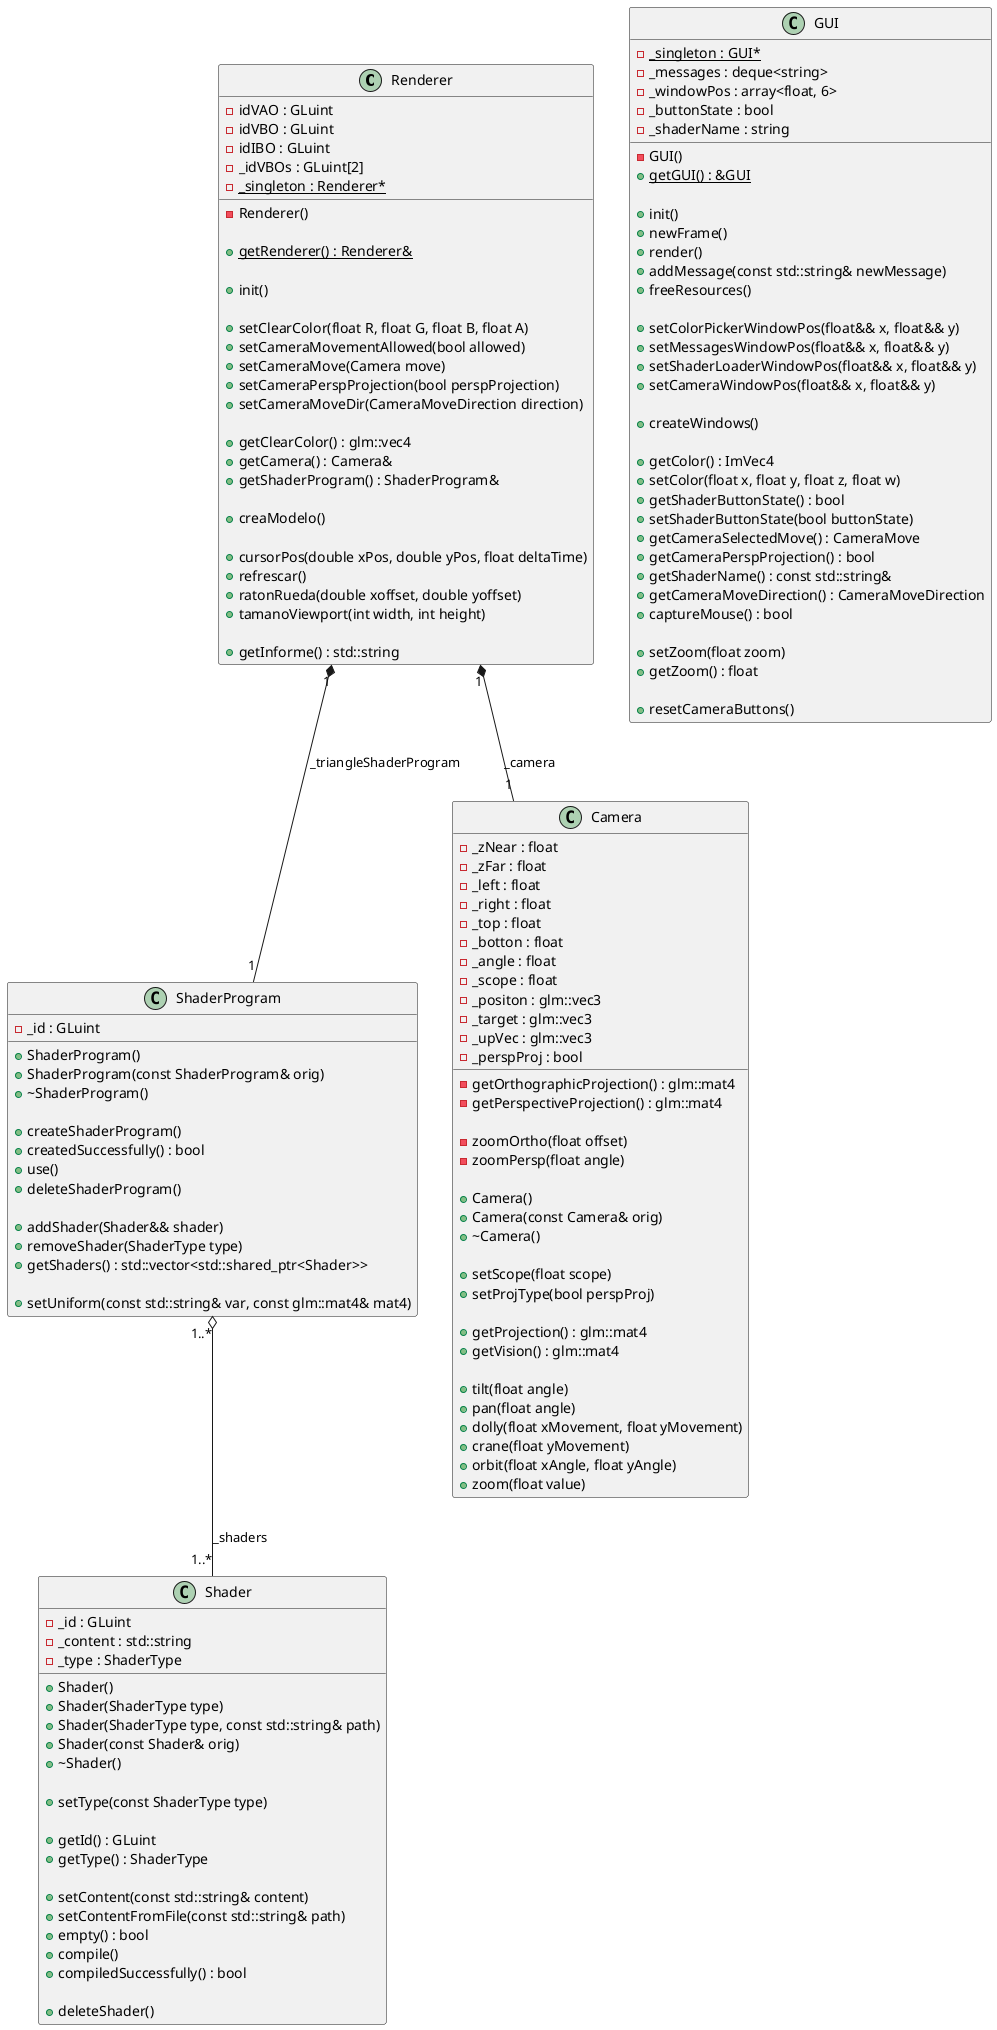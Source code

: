 @startuml
'https://plantuml.com/class-diagram

class Renderer {
    - idVAO : GLuint
    - idVBO : GLuint
    - idIBO : GLuint
    - _idVBOs : GLuint[2]
    - {static} _singleton : Renderer*
    - Renderer()

    + {static} getRenderer() : Renderer&

    + init()

    + setClearColor(float R, float G, float B, float A)
    + setCameraMovementAllowed(bool allowed)
    + setCameraMove(Camera move)
    + setCameraPerspProjection(bool perspProjection)
    + setCameraMoveDir(CameraMoveDirection direction)

    + getClearColor() : glm::vec4
    + getCamera() : Camera&
    + getShaderProgram() : ShaderProgram&

    + creaModelo()

    + cursorPos(double xPos, double yPos, float deltaTime)
    + refrescar()
    + ratonRueda(double xoffset, double yoffset)
    + tamanoViewport(int width, int height)

    + getInforme() : std::string
}

class GUI {
    - {static} _singleton : GUI*
    - GUI()
    - _messages : deque<string>
    - _windowPos : array<float, 6>
    - _buttonState : bool
    - _shaderName : string

    + {static} getGUI() : &GUI

    + init()
    + newFrame()
    + render()
    + addMessage(const std::string& newMessage)
    + freeResources()

    + setColorPickerWindowPos(float&& x, float&& y)
    + setMessagesWindowPos(float&& x, float&& y)
    + setShaderLoaderWindowPos(float&& x, float&& y)
    + setCameraWindowPos(float&& x, float&& y)

    + createWindows()

    + getColor() : ImVec4
    + setColor(float x, float y, float z, float w)
    + getShaderButtonState() : bool
    + setShaderButtonState(bool buttonState)
    + getCameraSelectedMove() : CameraMove
    + getCameraPerspProjection() : bool
    + getShaderName() : const std::string&
    + getCameraMoveDirection() : CameraMoveDirection
    +captureMouse() : bool

    + setZoom(float zoom)
    + getZoom() : float

    + resetCameraButtons()

}

class Shader {
    - _id : GLuint
    - _content : std::string
    - _type : ShaderType

    + Shader()
    + Shader(ShaderType type)
    + Shader(ShaderType type, const std::string& path)
    + Shader(const Shader& orig)
    + ~Shader()

    + setType(const ShaderType type)

    + getId() : GLuint
    + getType() : ShaderType

    + setContent(const std::string& content)
    + setContentFromFile(const std::string& path)
    + empty() : bool
    + compile()
    + compiledSuccessfully() : bool

    + deleteShader()
}

class ShaderProgram {
    - _id : GLuint

    + ShaderProgram()
    + ShaderProgram(const ShaderProgram& orig)
    + ~ShaderProgram()

    + createShaderProgram()
    + createdSuccessfully() : bool
    + use()
    + deleteShaderProgram()

    + addShader(Shader&& shader)
    + removeShader(ShaderType type)
    + getShaders() : std::vector<std::shared_ptr<Shader>>

    + setUniform(const std::string& var, const glm::mat4& mat4)
}

class Camera {
    - _zNear : float
    - _zFar : float
    - _left : float
    - _right : float
    - _top : float
    - _botton : float
    - _angle : float
    - _scope : float
    - _positon : glm::vec3
    - _target : glm::vec3
    - _upVec : glm::vec3
    - _perspProj : bool

    - getOrthographicProjection() : glm::mat4
    - getPerspectiveProjection() : glm::mat4

    - zoomOrtho(float offset)
    - zoomPersp(float angle)

    + Camera()
    + Camera(const Camera& orig)
    + ~Camera()

    + setScope(float scope)
    + setProjType(bool perspProj)

    + getProjection() : glm::mat4
    + getVision() : glm::mat4

    + tilt(float angle)
    + pan(float angle)
    + dolly(float xMovement, float yMovement)
    + crane(float yMovement)
    + orbit(float xAngle, float yAngle)
    + zoom(float value)
}

ShaderProgram "1..*" o-- "1..*" Shader : _shaders
Renderer "1" *-- "1" ShaderProgram : _triangleShaderProgram
Renderer "1" *-- "1" Camera : _camera

@enduml